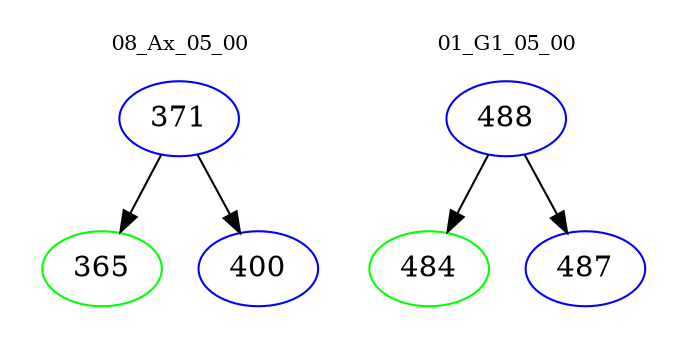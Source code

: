digraph{
subgraph cluster_0 {
color = white
label = "08_Ax_05_00";
fontsize=10;
T0_371 [label="371", color="blue"]
T0_371 -> T0_365 [color="black"]
T0_365 [label="365", color="green"]
T0_371 -> T0_400 [color="black"]
T0_400 [label="400", color="blue"]
}
subgraph cluster_1 {
color = white
label = "01_G1_05_00";
fontsize=10;
T1_488 [label="488", color="blue"]
T1_488 -> T1_484 [color="black"]
T1_484 [label="484", color="green"]
T1_488 -> T1_487 [color="black"]
T1_487 [label="487", color="blue"]
}
}
